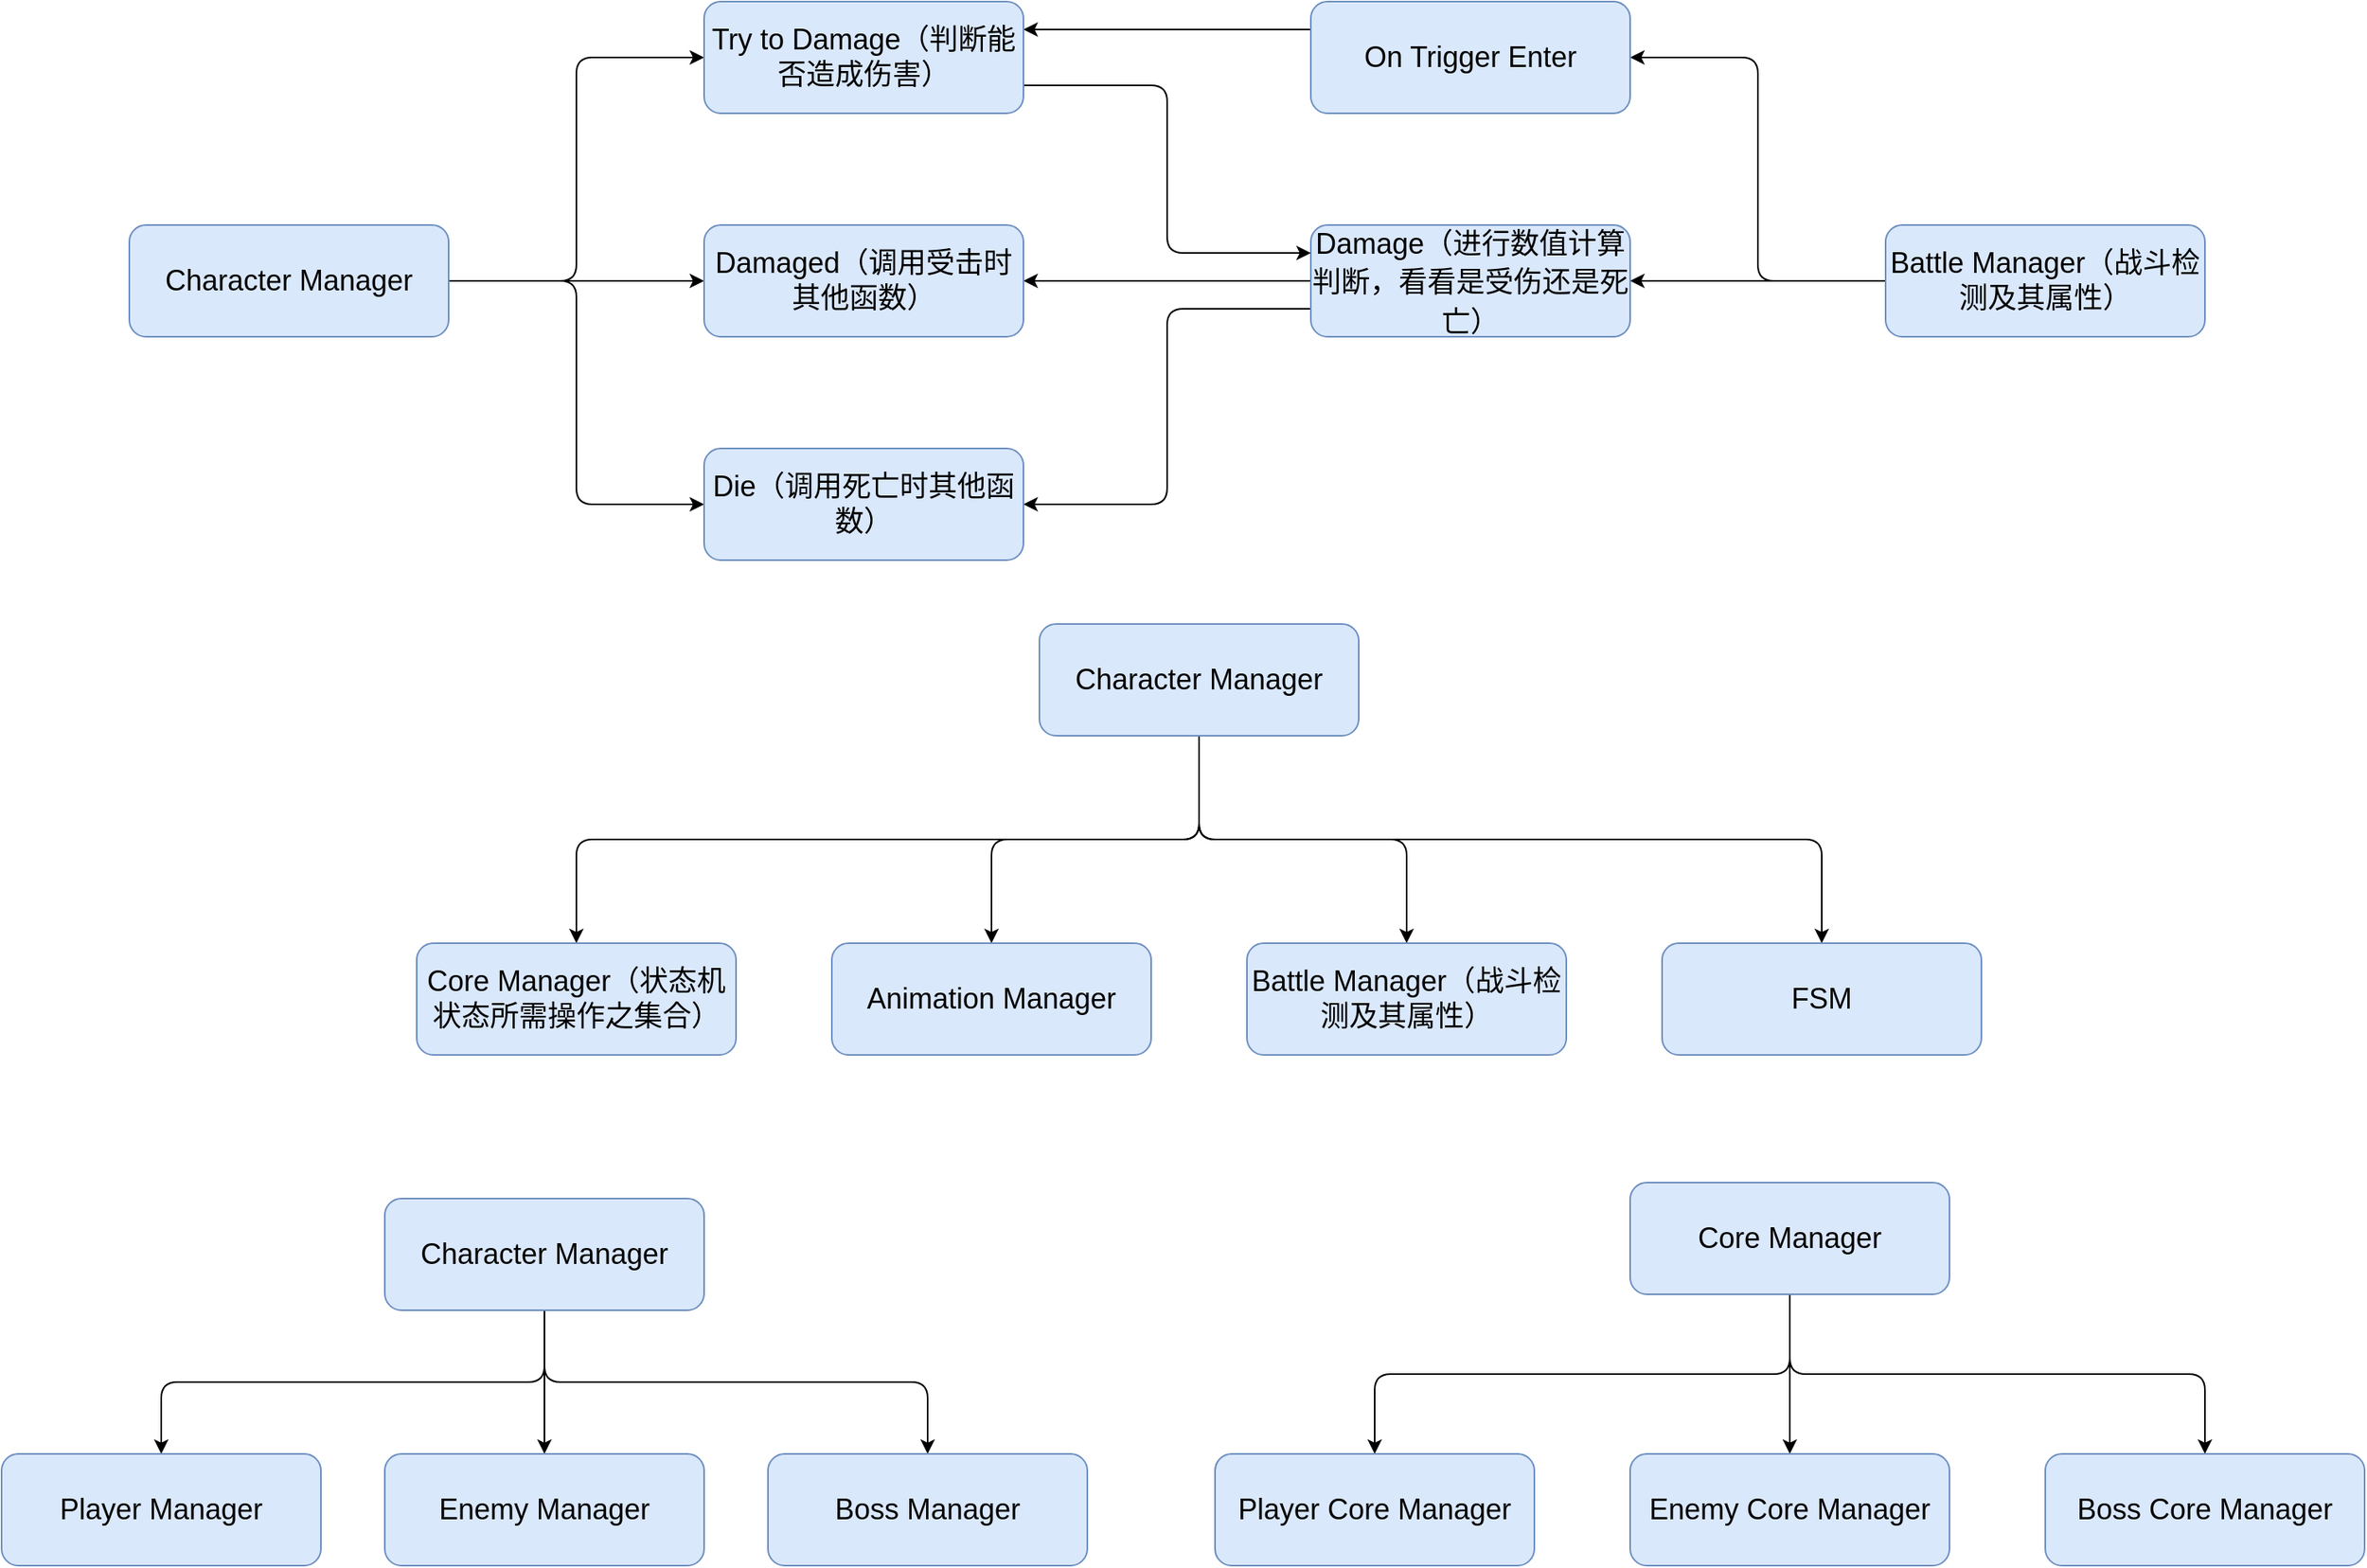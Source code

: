 <mxfile version="20.3.0" type="device"><diagram id="q4JAOg9nsMeg8hRjijgt" name="第 1 页"><mxGraphModel dx="2755" dy="1885" grid="1" gridSize="10" guides="1" tooltips="1" connect="1" arrows="1" fold="1" page="1" pageScale="1" pageWidth="1920" pageHeight="1200" math="0" shadow="0"><root><mxCell id="0"/><mxCell id="1" parent="0"/><mxCell id="fU0InTTi2WtmSSnvXxSZ-8" style="edgeStyle=orthogonalEdgeStyle;rounded=1;jumpStyle=arc;orthogonalLoop=1;jettySize=auto;html=1;exitX=0.5;exitY=1;exitDx=0;exitDy=0;fontSize=18;entryX=0.5;entryY=0;entryDx=0;entryDy=0;" parent="1" source="fU0InTTi2WtmSSnvXxSZ-1" target="fU0InTTi2WtmSSnvXxSZ-4" edge="1"><mxGeometry relative="1" as="geometry"><mxPoint x="550" y="630" as="targetPoint"/></mxGeometry></mxCell><mxCell id="fU0InTTi2WtmSSnvXxSZ-9" style="edgeStyle=orthogonalEdgeStyle;rounded=1;jumpStyle=arc;orthogonalLoop=1;jettySize=auto;html=1;exitX=0.5;exitY=1;exitDx=0;exitDy=0;fontSize=18;" parent="1" source="fU0InTTi2WtmSSnvXxSZ-1" target="fU0InTTi2WtmSSnvXxSZ-3" edge="1"><mxGeometry relative="1" as="geometry"/></mxCell><mxCell id="fU0InTTi2WtmSSnvXxSZ-10" style="edgeStyle=orthogonalEdgeStyle;rounded=1;jumpStyle=arc;orthogonalLoop=1;jettySize=auto;html=1;exitX=0.5;exitY=1;exitDx=0;exitDy=0;entryX=0.5;entryY=0;entryDx=0;entryDy=0;fontSize=18;" parent="1" source="fU0InTTi2WtmSSnvXxSZ-1" target="fU0InTTi2WtmSSnvXxSZ-2" edge="1"><mxGeometry relative="1" as="geometry"/></mxCell><mxCell id="wzrClIk8yor64PNLBx0L-6" style="edgeStyle=orthogonalEdgeStyle;rounded=1;orthogonalLoop=1;jettySize=auto;html=1;exitX=0.5;exitY=1;exitDx=0;exitDy=0;entryX=0.5;entryY=0;entryDx=0;entryDy=0;jumpStyle=arc;" parent="1" source="fU0InTTi2WtmSSnvXxSZ-1" target="wzrClIk8yor64PNLBx0L-5" edge="1"><mxGeometry relative="1" as="geometry"/></mxCell><mxCell id="fU0InTTi2WtmSSnvXxSZ-1" value="&lt;span style=&quot;font-size: 18px;&quot;&gt;Character Manager&lt;/span&gt;" style="rounded=1;whiteSpace=wrap;html=1;fillColor=#dae8fc;strokeColor=#6c8ebf;" parent="1" vertex="1"><mxGeometry x="860" y="480" width="200" height="70" as="geometry"/></mxCell><mxCell id="fU0InTTi2WtmSSnvXxSZ-2" value="&lt;span style=&quot;font-size: 18px;&quot;&gt;Battle Manager（战斗检测及其属性）&lt;/span&gt;" style="rounded=1;whiteSpace=wrap;html=1;fillColor=#dae8fc;strokeColor=#6c8ebf;" parent="1" vertex="1"><mxGeometry x="990" y="680" width="200" height="70" as="geometry"/></mxCell><mxCell id="fU0InTTi2WtmSSnvXxSZ-3" value="&lt;span style=&quot;font-size: 18px;&quot;&gt;Animation Manager&lt;/span&gt;" style="rounded=1;whiteSpace=wrap;html=1;fillColor=#dae8fc;strokeColor=#6c8ebf;" parent="1" vertex="1"><mxGeometry x="730" y="680" width="200" height="70" as="geometry"/></mxCell><mxCell id="fU0InTTi2WtmSSnvXxSZ-4" value="&lt;span style=&quot;font-size: 18px;&quot;&gt;Core Manager（状态机状态所需操作之集合）&lt;/span&gt;" style="rounded=1;whiteSpace=wrap;html=1;fillColor=#dae8fc;strokeColor=#6c8ebf;" parent="1" vertex="1"><mxGeometry x="470" y="680" width="200" height="70" as="geometry"/></mxCell><mxCell id="wzrClIk8yor64PNLBx0L-7" style="edgeStyle=orthogonalEdgeStyle;rounded=1;jumpStyle=arc;orthogonalLoop=1;jettySize=auto;html=1;exitX=0.5;exitY=1;exitDx=0;exitDy=0;entryX=0.5;entryY=0;entryDx=0;entryDy=0;" parent="1" source="wzrClIk8yor64PNLBx0L-1" target="wzrClIk8yor64PNLBx0L-4" edge="1"><mxGeometry relative="1" as="geometry"/></mxCell><mxCell id="wzrClIk8yor64PNLBx0L-8" style="edgeStyle=orthogonalEdgeStyle;rounded=1;jumpStyle=arc;orthogonalLoop=1;jettySize=auto;html=1;exitX=0.5;exitY=1;exitDx=0;exitDy=0;" parent="1" source="wzrClIk8yor64PNLBx0L-1" target="wzrClIk8yor64PNLBx0L-3" edge="1"><mxGeometry relative="1" as="geometry"/></mxCell><mxCell id="cQmdkmArAPSg59UHf_vv-3" style="edgeStyle=orthogonalEdgeStyle;rounded=1;orthogonalLoop=1;jettySize=auto;html=1;exitX=0.5;exitY=1;exitDx=0;exitDy=0;entryX=0.5;entryY=0;entryDx=0;entryDy=0;" edge="1" parent="1" source="wzrClIk8yor64PNLBx0L-1" target="cQmdkmArAPSg59UHf_vv-1"><mxGeometry relative="1" as="geometry"/></mxCell><mxCell id="wzrClIk8yor64PNLBx0L-1" value="&lt;span style=&quot;font-size: 18px;&quot;&gt;Character Manager&lt;/span&gt;" style="rounded=1;whiteSpace=wrap;html=1;fillColor=#dae8fc;strokeColor=#6c8ebf;" parent="1" vertex="1"><mxGeometry x="450" y="840" width="200" height="70" as="geometry"/></mxCell><mxCell id="wzrClIk8yor64PNLBx0L-3" value="&lt;span style=&quot;font-size: 18px;&quot;&gt;Enemy Manager&lt;/span&gt;" style="rounded=1;whiteSpace=wrap;html=1;fillColor=#dae8fc;strokeColor=#6c8ebf;" parent="1" vertex="1"><mxGeometry x="450" y="1000" width="200" height="70" as="geometry"/></mxCell><mxCell id="wzrClIk8yor64PNLBx0L-4" value="&lt;span style=&quot;font-size: 18px;&quot;&gt;Player Manager&lt;/span&gt;" style="rounded=1;whiteSpace=wrap;html=1;fillColor=#dae8fc;strokeColor=#6c8ebf;" parent="1" vertex="1"><mxGeometry x="210" y="1000" width="200" height="70" as="geometry"/></mxCell><mxCell id="wzrClIk8yor64PNLBx0L-5" value="&lt;span style=&quot;font-size: 18px;&quot;&gt;FSM&lt;/span&gt;" style="rounded=1;whiteSpace=wrap;html=1;fillColor=#dae8fc;strokeColor=#6c8ebf;" parent="1" vertex="1"><mxGeometry x="1250" y="680" width="200" height="70" as="geometry"/></mxCell><mxCell id="wzrClIk8yor64PNLBx0L-9" style="edgeStyle=orthogonalEdgeStyle;rounded=1;jumpStyle=arc;orthogonalLoop=1;jettySize=auto;html=1;exitX=0.5;exitY=1;exitDx=0;exitDy=0;entryX=0.5;entryY=0;entryDx=0;entryDy=0;" parent="1" source="wzrClIk8yor64PNLBx0L-11" target="wzrClIk8yor64PNLBx0L-13" edge="1"><mxGeometry relative="1" as="geometry"/></mxCell><mxCell id="wzrClIk8yor64PNLBx0L-10" style="edgeStyle=orthogonalEdgeStyle;rounded=1;jumpStyle=arc;orthogonalLoop=1;jettySize=auto;html=1;exitX=0.5;exitY=1;exitDx=0;exitDy=0;" parent="1" source="wzrClIk8yor64PNLBx0L-11" target="wzrClIk8yor64PNLBx0L-12" edge="1"><mxGeometry relative="1" as="geometry"/></mxCell><mxCell id="cQmdkmArAPSg59UHf_vv-5" style="edgeStyle=orthogonalEdgeStyle;rounded=1;orthogonalLoop=1;jettySize=auto;html=1;exitX=0.5;exitY=1;exitDx=0;exitDy=0;entryX=0.5;entryY=0;entryDx=0;entryDy=0;" edge="1" parent="1" source="wzrClIk8yor64PNLBx0L-11" target="cQmdkmArAPSg59UHf_vv-4"><mxGeometry relative="1" as="geometry"/></mxCell><mxCell id="wzrClIk8yor64PNLBx0L-11" value="&lt;span style=&quot;font-size: 18px;&quot;&gt;Core Manager&lt;/span&gt;" style="rounded=1;whiteSpace=wrap;html=1;fillColor=#dae8fc;strokeColor=#6c8ebf;" parent="1" vertex="1"><mxGeometry x="1230" y="830" width="200" height="70" as="geometry"/></mxCell><mxCell id="wzrClIk8yor64PNLBx0L-12" value="&lt;span style=&quot;font-size: 18px;&quot;&gt;Enemy Core Manager&lt;/span&gt;" style="rounded=1;whiteSpace=wrap;html=1;fillColor=#dae8fc;strokeColor=#6c8ebf;" parent="1" vertex="1"><mxGeometry x="1230" y="1000" width="200" height="70" as="geometry"/></mxCell><mxCell id="wzrClIk8yor64PNLBx0L-13" value="&lt;span style=&quot;font-size: 18px;&quot;&gt;Player Core Manager&lt;/span&gt;" style="rounded=1;whiteSpace=wrap;html=1;fillColor=#dae8fc;strokeColor=#6c8ebf;" parent="1" vertex="1"><mxGeometry x="970" y="1000" width="200" height="70" as="geometry"/></mxCell><mxCell id="yiq3aK6tOQdPq4646jHG-14" style="edgeStyle=orthogonalEdgeStyle;rounded=1;orthogonalLoop=1;jettySize=auto;html=1;exitX=1;exitY=0.5;exitDx=0;exitDy=0;entryX=0;entryY=0.5;entryDx=0;entryDy=0;" parent="1" source="yiq3aK6tOQdPq4646jHG-1" target="yiq3aK6tOQdPq4646jHG-11" edge="1"><mxGeometry relative="1" as="geometry"/></mxCell><mxCell id="yiq3aK6tOQdPq4646jHG-15" style="edgeStyle=orthogonalEdgeStyle;rounded=1;orthogonalLoop=1;jettySize=auto;html=1;exitX=1;exitY=0.5;exitDx=0;exitDy=0;entryX=0;entryY=0.5;entryDx=0;entryDy=0;" parent="1" source="yiq3aK6tOQdPq4646jHG-1" target="yiq3aK6tOQdPq4646jHG-10" edge="1"><mxGeometry relative="1" as="geometry"/></mxCell><mxCell id="yiq3aK6tOQdPq4646jHG-16" style="edgeStyle=orthogonalEdgeStyle;rounded=1;orthogonalLoop=1;jettySize=auto;html=1;exitX=1;exitY=0.5;exitDx=0;exitDy=0;entryX=0;entryY=0.5;entryDx=0;entryDy=0;" parent="1" source="yiq3aK6tOQdPq4646jHG-1" target="yiq3aK6tOQdPq4646jHG-9" edge="1"><mxGeometry relative="1" as="geometry"/></mxCell><mxCell id="yiq3aK6tOQdPq4646jHG-1" value="&lt;span style=&quot;font-size: 18px;&quot;&gt;Character Manager&lt;/span&gt;" style="rounded=1;whiteSpace=wrap;html=1;fillColor=#dae8fc;strokeColor=#6c8ebf;" parent="1" vertex="1"><mxGeometry x="290" y="230" width="200" height="70" as="geometry"/></mxCell><mxCell id="yiq3aK6tOQdPq4646jHG-6" style="edgeStyle=orthogonalEdgeStyle;rounded=1;orthogonalLoop=1;jettySize=auto;html=1;exitX=0;exitY=0.5;exitDx=0;exitDy=0;entryX=1;entryY=0.5;entryDx=0;entryDy=0;" parent="1" source="yiq3aK6tOQdPq4646jHG-2" target="yiq3aK6tOQdPq4646jHG-5" edge="1"><mxGeometry relative="1" as="geometry"/></mxCell><mxCell id="yiq3aK6tOQdPq4646jHG-7" style="edgeStyle=orthogonalEdgeStyle;rounded=1;orthogonalLoop=1;jettySize=auto;html=1;exitX=0;exitY=0.5;exitDx=0;exitDy=0;entryX=1;entryY=0.5;entryDx=0;entryDy=0;" parent="1" source="yiq3aK6tOQdPq4646jHG-2" target="yiq3aK6tOQdPq4646jHG-4" edge="1"><mxGeometry relative="1" as="geometry"/></mxCell><mxCell id="yiq3aK6tOQdPq4646jHG-2" value="&lt;span style=&quot;font-size: 18px;&quot;&gt;Battle Manager（战斗检测及其属性）&lt;/span&gt;" style="rounded=1;whiteSpace=wrap;html=1;fillColor=#dae8fc;strokeColor=#6c8ebf;" parent="1" vertex="1"><mxGeometry x="1390" y="230" width="200" height="70" as="geometry"/></mxCell><mxCell id="yiq3aK6tOQdPq4646jHG-28" style="edgeStyle=orthogonalEdgeStyle;rounded=1;orthogonalLoop=1;jettySize=auto;html=1;exitX=0;exitY=0.5;exitDx=0;exitDy=0;entryX=1;entryY=0.5;entryDx=0;entryDy=0;fontSize=18;" parent="1" source="yiq3aK6tOQdPq4646jHG-4" target="yiq3aK6tOQdPq4646jHG-10" edge="1"><mxGeometry relative="1" as="geometry"/></mxCell><mxCell id="yiq3aK6tOQdPq4646jHG-29" style="edgeStyle=orthogonalEdgeStyle;rounded=1;orthogonalLoop=1;jettySize=auto;html=1;exitX=0;exitY=0.75;exitDx=0;exitDy=0;entryX=1;entryY=0.5;entryDx=0;entryDy=0;fontSize=18;" parent="1" source="yiq3aK6tOQdPq4646jHG-4" target="yiq3aK6tOQdPq4646jHG-9" edge="1"><mxGeometry relative="1" as="geometry"/></mxCell><mxCell id="yiq3aK6tOQdPq4646jHG-4" value="&lt;font style=&quot;font-size: 18px;&quot;&gt;Damage（进行数值计算判断，看看是受伤还是死亡）&lt;/font&gt;" style="rounded=1;whiteSpace=wrap;html=1;fillColor=#dae8fc;strokeColor=#6c8ebf;fontSize=20;" parent="1" vertex="1"><mxGeometry x="1030" y="230" width="200" height="70" as="geometry"/></mxCell><mxCell id="yiq3aK6tOQdPq4646jHG-18" style="edgeStyle=orthogonalEdgeStyle;rounded=1;orthogonalLoop=1;jettySize=auto;html=1;exitX=0;exitY=0.25;exitDx=0;exitDy=0;entryX=1;entryY=0.25;entryDx=0;entryDy=0;" parent="1" source="yiq3aK6tOQdPq4646jHG-5" target="yiq3aK6tOQdPq4646jHG-11" edge="1"><mxGeometry relative="1" as="geometry"/></mxCell><mxCell id="yiq3aK6tOQdPq4646jHG-5" value="&lt;span style=&quot;font-size: 18px;&quot;&gt;On Trigger Enter&lt;br&gt;&lt;/span&gt;" style="rounded=1;whiteSpace=wrap;html=1;fillColor=#dae8fc;strokeColor=#6c8ebf;" parent="1" vertex="1"><mxGeometry x="1030" y="90" width="200" height="70" as="geometry"/></mxCell><mxCell id="yiq3aK6tOQdPq4646jHG-9" value="&lt;span style=&quot;font-size: 18px;&quot;&gt;Die（调用死亡时其他函数）&lt;/span&gt;" style="rounded=1;whiteSpace=wrap;html=1;fillColor=#dae8fc;strokeColor=#6c8ebf;" parent="1" vertex="1"><mxGeometry x="650" y="370" width="200" height="70" as="geometry"/></mxCell><mxCell id="yiq3aK6tOQdPq4646jHG-10" value="&lt;span style=&quot;font-size: 18px;&quot;&gt;Damaged（调用受击时其他函数）&lt;/span&gt;" style="rounded=1;whiteSpace=wrap;html=1;fillColor=#dae8fc;strokeColor=#6c8ebf;" parent="1" vertex="1"><mxGeometry x="650" y="230" width="200" height="70" as="geometry"/></mxCell><mxCell id="yiq3aK6tOQdPq4646jHG-26" style="edgeStyle=orthogonalEdgeStyle;rounded=1;orthogonalLoop=1;jettySize=auto;html=1;exitX=1;exitY=0.75;exitDx=0;exitDy=0;entryX=0;entryY=0.25;entryDx=0;entryDy=0;fontSize=18;" parent="1" source="yiq3aK6tOQdPq4646jHG-11" target="yiq3aK6tOQdPq4646jHG-4" edge="1"><mxGeometry relative="1" as="geometry"/></mxCell><mxCell id="yiq3aK6tOQdPq4646jHG-11" value="&lt;span style=&quot;font-size: 18px;&quot;&gt;Try to Damage（判断能否造成伤害）&lt;/span&gt;" style="rounded=1;whiteSpace=wrap;html=1;fillColor=#dae8fc;strokeColor=#6c8ebf;" parent="1" vertex="1"><mxGeometry x="650" y="90" width="200" height="70" as="geometry"/></mxCell><mxCell id="cQmdkmArAPSg59UHf_vv-1" value="&lt;span style=&quot;font-size: 18px;&quot;&gt;Boss Manager&lt;/span&gt;" style="rounded=1;whiteSpace=wrap;html=1;fillColor=#dae8fc;strokeColor=#6c8ebf;" vertex="1" parent="1"><mxGeometry x="690" y="1000" width="200" height="70" as="geometry"/></mxCell><mxCell id="cQmdkmArAPSg59UHf_vv-4" value="&lt;span style=&quot;font-size: 18px;&quot;&gt;Boss Core Manager&lt;/span&gt;" style="rounded=1;whiteSpace=wrap;html=1;fillColor=#dae8fc;strokeColor=#6c8ebf;" vertex="1" parent="1"><mxGeometry x="1490" y="1000" width="200" height="70" as="geometry"/></mxCell></root></mxGraphModel></diagram></mxfile>